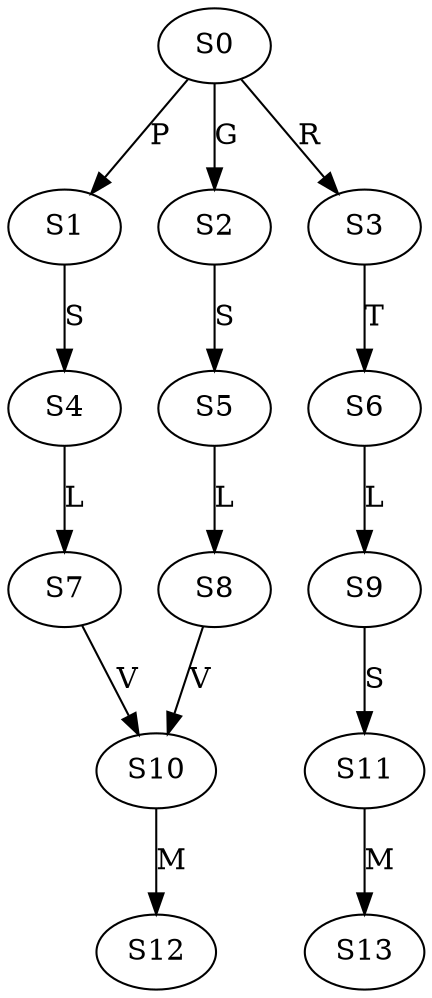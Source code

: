 strict digraph  {
	S0 -> S1 [ label = P ];
	S0 -> S2 [ label = G ];
	S0 -> S3 [ label = R ];
	S1 -> S4 [ label = S ];
	S2 -> S5 [ label = S ];
	S3 -> S6 [ label = T ];
	S4 -> S7 [ label = L ];
	S5 -> S8 [ label = L ];
	S6 -> S9 [ label = L ];
	S7 -> S10 [ label = V ];
	S8 -> S10 [ label = V ];
	S9 -> S11 [ label = S ];
	S10 -> S12 [ label = M ];
	S11 -> S13 [ label = M ];
}
